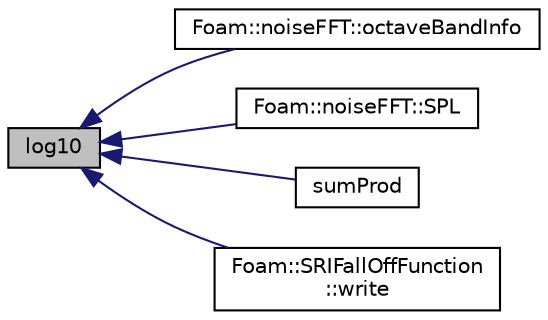 digraph "log10"
{
  bgcolor="transparent";
  edge [fontname="Helvetica",fontsize="10",labelfontname="Helvetica",labelfontsize="10"];
  node [fontname="Helvetica",fontsize="10",shape=record];
  rankdir="LR";
  Node1 [label="log10",height=0.2,width=0.4,color="black", fillcolor="grey75", style="filled" fontcolor="black"];
  Node1 -> Node2 [dir="back",color="midnightblue",fontsize="10",style="solid",fontname="Helvetica"];
  Node2 [label="Foam::noiseFFT::octaveBandInfo",height=0.2,width=0.4,color="black",URL="$classFoam_1_1noiseFFT.html#a48f059cb806bbd3a32c81dc0088adc2d",tooltip="Return a list of the frequency indices wrt f field that. "];
  Node1 -> Node3 [dir="back",color="midnightblue",fontsize="10",style="solid",fontname="Helvetica"];
  Node3 [label="Foam::noiseFFT::SPL",height=0.2,width=0.4,color="black",URL="$classFoam_1_1noiseFFT.html#a3aa5522627e9f446f236180a51eb31d7",tooltip="Return the SPL [dB]. "];
  Node1 -> Node4 [dir="back",color="midnightblue",fontsize="10",style="solid",fontname="Helvetica"];
  Node4 [label="sumProd",height=0.2,width=0.4,color="black",URL="$namespaceFoam.html#a93e6930f789f21705c721dc592817713",tooltip="Sum product. "];
  Node1 -> Node5 [dir="back",color="midnightblue",fontsize="10",style="solid",fontname="Helvetica"];
  Node5 [label="Foam::SRIFallOffFunction\l::write",height=0.2,width=0.4,color="black",URL="$classFoam_1_1SRIFallOffFunction.html#a4bc86b48333705e13add9de0db8eebd3",tooltip="Write to stream. "];
}
